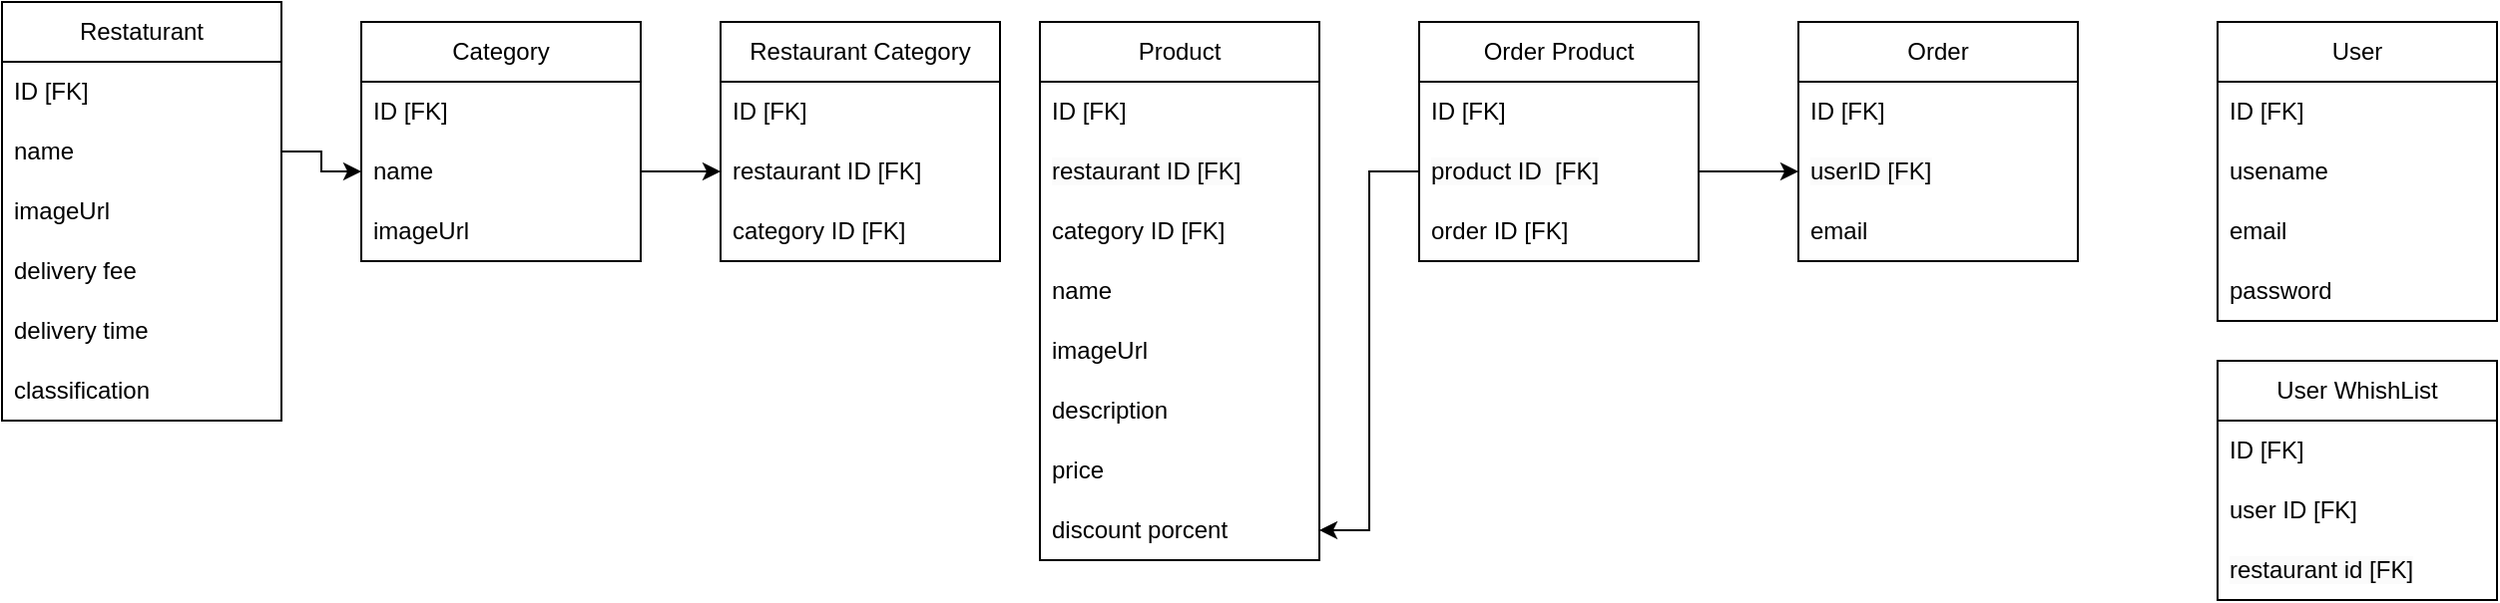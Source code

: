 <mxfile version="24.2.7" type="github">
  <diagram name="Página-1" id="bBKMPanE5yrn5UXqaWvf">
    <mxGraphModel dx="1434" dy="792" grid="1" gridSize="10" guides="1" tooltips="1" connect="1" arrows="1" fold="1" page="1" pageScale="1" pageWidth="827" pageHeight="1169" math="0" shadow="0">
      <root>
        <mxCell id="0" />
        <mxCell id="1" parent="0" />
        <mxCell id="7xgAD6pScTfI857gtbQN-7" value="Restaturant" style="swimlane;fontStyle=0;childLayout=stackLayout;horizontal=1;startSize=30;horizontalStack=0;resizeParent=1;resizeParentMax=0;resizeLast=0;collapsible=1;marginBottom=0;whiteSpace=wrap;html=1;" vertex="1" parent="1">
          <mxGeometry x="20" y="220" width="140" height="210" as="geometry" />
        </mxCell>
        <mxCell id="7xgAD6pScTfI857gtbQN-8" value="ID [FK]" style="text;strokeColor=none;fillColor=none;align=left;verticalAlign=middle;spacingLeft=4;spacingRight=4;overflow=hidden;points=[[0,0.5],[1,0.5]];portConstraint=eastwest;rotatable=0;whiteSpace=wrap;html=1;" vertex="1" parent="7xgAD6pScTfI857gtbQN-7">
          <mxGeometry y="30" width="140" height="30" as="geometry" />
        </mxCell>
        <mxCell id="7xgAD6pScTfI857gtbQN-9" value="name" style="text;strokeColor=none;fillColor=none;align=left;verticalAlign=middle;spacingLeft=4;spacingRight=4;overflow=hidden;points=[[0,0.5],[1,0.5]];portConstraint=eastwest;rotatable=0;whiteSpace=wrap;html=1;" vertex="1" parent="7xgAD6pScTfI857gtbQN-7">
          <mxGeometry y="60" width="140" height="30" as="geometry" />
        </mxCell>
        <mxCell id="7xgAD6pScTfI857gtbQN-10" value="imageUrl" style="text;strokeColor=none;fillColor=none;align=left;verticalAlign=middle;spacingLeft=4;spacingRight=4;overflow=hidden;points=[[0,0.5],[1,0.5]];portConstraint=eastwest;rotatable=0;whiteSpace=wrap;html=1;" vertex="1" parent="7xgAD6pScTfI857gtbQN-7">
          <mxGeometry y="90" width="140" height="30" as="geometry" />
        </mxCell>
        <mxCell id="7xgAD6pScTfI857gtbQN-11" value="delivery fee" style="text;strokeColor=none;fillColor=none;align=left;verticalAlign=middle;spacingLeft=4;spacingRight=4;overflow=hidden;points=[[0,0.5],[1,0.5]];portConstraint=eastwest;rotatable=0;whiteSpace=wrap;html=1;" vertex="1" parent="7xgAD6pScTfI857gtbQN-7">
          <mxGeometry y="120" width="140" height="30" as="geometry" />
        </mxCell>
        <mxCell id="7xgAD6pScTfI857gtbQN-12" value="delivery time" style="text;strokeColor=none;fillColor=none;align=left;verticalAlign=middle;spacingLeft=4;spacingRight=4;overflow=hidden;points=[[0,0.5],[1,0.5]];portConstraint=eastwest;rotatable=0;whiteSpace=wrap;html=1;" vertex="1" parent="7xgAD6pScTfI857gtbQN-7">
          <mxGeometry y="150" width="140" height="30" as="geometry" />
        </mxCell>
        <mxCell id="7xgAD6pScTfI857gtbQN-77" value="classification&amp;nbsp;" style="text;strokeColor=none;fillColor=none;align=left;verticalAlign=middle;spacingLeft=4;spacingRight=4;overflow=hidden;points=[[0,0.5],[1,0.5]];portConstraint=eastwest;rotatable=0;whiteSpace=wrap;html=1;" vertex="1" parent="7xgAD6pScTfI857gtbQN-7">
          <mxGeometry y="180" width="140" height="30" as="geometry" />
        </mxCell>
        <mxCell id="7xgAD6pScTfI857gtbQN-13" value="Category" style="swimlane;fontStyle=0;childLayout=stackLayout;horizontal=1;startSize=30;horizontalStack=0;resizeParent=1;resizeParentMax=0;resizeLast=0;collapsible=1;marginBottom=0;whiteSpace=wrap;html=1;" vertex="1" parent="1">
          <mxGeometry x="200" y="230" width="140" height="120" as="geometry" />
        </mxCell>
        <mxCell id="7xgAD6pScTfI857gtbQN-14" value="ID [FK]" style="text;strokeColor=none;fillColor=none;align=left;verticalAlign=middle;spacingLeft=4;spacingRight=4;overflow=hidden;points=[[0,0.5],[1,0.5]];portConstraint=eastwest;rotatable=0;whiteSpace=wrap;html=1;" vertex="1" parent="7xgAD6pScTfI857gtbQN-13">
          <mxGeometry y="30" width="140" height="30" as="geometry" />
        </mxCell>
        <mxCell id="7xgAD6pScTfI857gtbQN-15" value="name" style="text;strokeColor=none;fillColor=none;align=left;verticalAlign=middle;spacingLeft=4;spacingRight=4;overflow=hidden;points=[[0,0.5],[1,0.5]];portConstraint=eastwest;rotatable=0;whiteSpace=wrap;html=1;" vertex="1" parent="7xgAD6pScTfI857gtbQN-13">
          <mxGeometry y="60" width="140" height="30" as="geometry" />
        </mxCell>
        <mxCell id="7xgAD6pScTfI857gtbQN-16" value="imageUrl" style="text;strokeColor=none;fillColor=none;align=left;verticalAlign=middle;spacingLeft=4;spacingRight=4;overflow=hidden;points=[[0,0.5],[1,0.5]];portConstraint=eastwest;rotatable=0;whiteSpace=wrap;html=1;" vertex="1" parent="7xgAD6pScTfI857gtbQN-13">
          <mxGeometry y="90" width="140" height="30" as="geometry" />
        </mxCell>
        <mxCell id="7xgAD6pScTfI857gtbQN-19" value="Restaurant Category" style="swimlane;fontStyle=0;childLayout=stackLayout;horizontal=1;startSize=30;horizontalStack=0;resizeParent=1;resizeParentMax=0;resizeLast=0;collapsible=1;marginBottom=0;whiteSpace=wrap;html=1;" vertex="1" parent="1">
          <mxGeometry x="380" y="230" width="140" height="120" as="geometry" />
        </mxCell>
        <mxCell id="7xgAD6pScTfI857gtbQN-20" value="ID [FK]" style="text;strokeColor=none;fillColor=none;align=left;verticalAlign=middle;spacingLeft=4;spacingRight=4;overflow=hidden;points=[[0,0.5],[1,0.5]];portConstraint=eastwest;rotatable=0;whiteSpace=wrap;html=1;" vertex="1" parent="7xgAD6pScTfI857gtbQN-19">
          <mxGeometry y="30" width="140" height="30" as="geometry" />
        </mxCell>
        <mxCell id="7xgAD6pScTfI857gtbQN-21" value="restaurant ID [FK]" style="text;strokeColor=none;fillColor=none;align=left;verticalAlign=middle;spacingLeft=4;spacingRight=4;overflow=hidden;points=[[0,0.5],[1,0.5]];portConstraint=eastwest;rotatable=0;whiteSpace=wrap;html=1;" vertex="1" parent="7xgAD6pScTfI857gtbQN-19">
          <mxGeometry y="60" width="140" height="30" as="geometry" />
        </mxCell>
        <mxCell id="7xgAD6pScTfI857gtbQN-22" value="category ID [FK]" style="text;strokeColor=none;fillColor=none;align=left;verticalAlign=middle;spacingLeft=4;spacingRight=4;overflow=hidden;points=[[0,0.5],[1,0.5]];portConstraint=eastwest;rotatable=0;whiteSpace=wrap;html=1;" vertex="1" parent="7xgAD6pScTfI857gtbQN-19">
          <mxGeometry y="90" width="140" height="30" as="geometry" />
        </mxCell>
        <mxCell id="7xgAD6pScTfI857gtbQN-24" value="Product" style="swimlane;fontStyle=0;childLayout=stackLayout;horizontal=1;startSize=30;horizontalStack=0;resizeParent=1;resizeParentMax=0;resizeLast=0;collapsible=1;marginBottom=0;whiteSpace=wrap;html=1;" vertex="1" parent="1">
          <mxGeometry x="540" y="230" width="140" height="270" as="geometry" />
        </mxCell>
        <mxCell id="7xgAD6pScTfI857gtbQN-25" value="ID [FK]" style="text;strokeColor=none;fillColor=none;align=left;verticalAlign=middle;spacingLeft=4;spacingRight=4;overflow=hidden;points=[[0,0.5],[1,0.5]];portConstraint=eastwest;rotatable=0;whiteSpace=wrap;html=1;" vertex="1" parent="7xgAD6pScTfI857gtbQN-24">
          <mxGeometry y="30" width="140" height="30" as="geometry" />
        </mxCell>
        <mxCell id="7xgAD6pScTfI857gtbQN-34" value="&lt;span style=&quot;color: rgb(0, 0, 0); font-family: Helvetica; font-size: 12px; font-style: normal; font-variant-ligatures: normal; font-variant-caps: normal; font-weight: 400; letter-spacing: normal; orphans: 2; text-align: left; text-indent: 0px; text-transform: none; widows: 2; word-spacing: 0px; -webkit-text-stroke-width: 0px; white-space: normal; background-color: rgb(251, 251, 251); text-decoration-thickness: initial; text-decoration-style: initial; text-decoration-color: initial; display: inline !important; float: none;&quot;&gt;restaurant ID [FK]&lt;/span&gt;" style="text;strokeColor=none;fillColor=none;align=left;verticalAlign=middle;spacingLeft=4;spacingRight=4;overflow=hidden;points=[[0,0.5],[1,0.5]];portConstraint=eastwest;rotatable=0;whiteSpace=wrap;html=1;" vertex="1" parent="7xgAD6pScTfI857gtbQN-24">
          <mxGeometry y="60" width="140" height="30" as="geometry" />
        </mxCell>
        <mxCell id="7xgAD6pScTfI857gtbQN-35" value="category ID [FK]" style="text;strokeColor=none;fillColor=none;align=left;verticalAlign=middle;spacingLeft=4;spacingRight=4;overflow=hidden;points=[[0,0.5],[1,0.5]];portConstraint=eastwest;rotatable=0;whiteSpace=wrap;html=1;" vertex="1" parent="7xgAD6pScTfI857gtbQN-24">
          <mxGeometry y="90" width="140" height="30" as="geometry" />
        </mxCell>
        <mxCell id="7xgAD6pScTfI857gtbQN-26" value="name" style="text;strokeColor=none;fillColor=none;align=left;verticalAlign=middle;spacingLeft=4;spacingRight=4;overflow=hidden;points=[[0,0.5],[1,0.5]];portConstraint=eastwest;rotatable=0;whiteSpace=wrap;html=1;" vertex="1" parent="7xgAD6pScTfI857gtbQN-24">
          <mxGeometry y="120" width="140" height="30" as="geometry" />
        </mxCell>
        <mxCell id="7xgAD6pScTfI857gtbQN-27" value="imageUrl" style="text;strokeColor=none;fillColor=none;align=left;verticalAlign=middle;spacingLeft=4;spacingRight=4;overflow=hidden;points=[[0,0.5],[1,0.5]];portConstraint=eastwest;rotatable=0;whiteSpace=wrap;html=1;" vertex="1" parent="7xgAD6pScTfI857gtbQN-24">
          <mxGeometry y="150" width="140" height="30" as="geometry" />
        </mxCell>
        <mxCell id="7xgAD6pScTfI857gtbQN-36" value="description" style="text;strokeColor=none;fillColor=none;align=left;verticalAlign=middle;spacingLeft=4;spacingRight=4;overflow=hidden;points=[[0,0.5],[1,0.5]];portConstraint=eastwest;rotatable=0;whiteSpace=wrap;html=1;" vertex="1" parent="7xgAD6pScTfI857gtbQN-24">
          <mxGeometry y="180" width="140" height="30" as="geometry" />
        </mxCell>
        <mxCell id="7xgAD6pScTfI857gtbQN-37" value="price" style="text;strokeColor=none;fillColor=none;align=left;verticalAlign=middle;spacingLeft=4;spacingRight=4;overflow=hidden;points=[[0,0.5],[1,0.5]];portConstraint=eastwest;rotatable=0;whiteSpace=wrap;html=1;" vertex="1" parent="7xgAD6pScTfI857gtbQN-24">
          <mxGeometry y="210" width="140" height="30" as="geometry" />
        </mxCell>
        <mxCell id="7xgAD6pScTfI857gtbQN-46" value="discount porcent" style="text;strokeColor=none;fillColor=none;align=left;verticalAlign=middle;spacingLeft=4;spacingRight=4;overflow=hidden;points=[[0,0.5],[1,0.5]];portConstraint=eastwest;rotatable=0;whiteSpace=wrap;html=1;" vertex="1" parent="7xgAD6pScTfI857gtbQN-24">
          <mxGeometry y="240" width="140" height="30" as="geometry" />
        </mxCell>
        <mxCell id="7xgAD6pScTfI857gtbQN-31" style="edgeStyle=orthogonalEdgeStyle;rounded=0;orthogonalLoop=1;jettySize=auto;html=1;exitX=1;exitY=0.5;exitDx=0;exitDy=0;" edge="1" parent="1" source="7xgAD6pScTfI857gtbQN-9" target="7xgAD6pScTfI857gtbQN-15">
          <mxGeometry relative="1" as="geometry" />
        </mxCell>
        <mxCell id="7xgAD6pScTfI857gtbQN-33" style="edgeStyle=orthogonalEdgeStyle;rounded=0;orthogonalLoop=1;jettySize=auto;html=1;entryX=0;entryY=0.5;entryDx=0;entryDy=0;" edge="1" parent="1" source="7xgAD6pScTfI857gtbQN-15" target="7xgAD6pScTfI857gtbQN-21">
          <mxGeometry relative="1" as="geometry" />
        </mxCell>
        <mxCell id="7xgAD6pScTfI857gtbQN-47" value="Order" style="swimlane;fontStyle=0;childLayout=stackLayout;horizontal=1;startSize=30;horizontalStack=0;resizeParent=1;resizeParentMax=0;resizeLast=0;collapsible=1;marginBottom=0;whiteSpace=wrap;html=1;" vertex="1" parent="1">
          <mxGeometry x="920" y="230" width="140" height="120" as="geometry" />
        </mxCell>
        <mxCell id="7xgAD6pScTfI857gtbQN-48" value="ID [FK]" style="text;strokeColor=none;fillColor=none;align=left;verticalAlign=middle;spacingLeft=4;spacingRight=4;overflow=hidden;points=[[0,0.5],[1,0.5]];portConstraint=eastwest;rotatable=0;whiteSpace=wrap;html=1;" vertex="1" parent="7xgAD6pScTfI857gtbQN-47">
          <mxGeometry y="30" width="140" height="30" as="geometry" />
        </mxCell>
        <mxCell id="7xgAD6pScTfI857gtbQN-49" value="&lt;span style=&quot;color: rgb(0, 0, 0); font-family: Helvetica; font-size: 12px; font-style: normal; font-variant-ligatures: normal; font-variant-caps: normal; font-weight: 400; letter-spacing: normal; orphans: 2; text-align: left; text-indent: 0px; text-transform: none; widows: 2; word-spacing: 0px; -webkit-text-stroke-width: 0px; white-space: normal; background-color: rgb(251, 251, 251); text-decoration-thickness: initial; text-decoration-style: initial; text-decoration-color: initial; display: inline !important; float: none;&quot;&gt;userID [FK]&lt;/span&gt;" style="text;strokeColor=none;fillColor=none;align=left;verticalAlign=middle;spacingLeft=4;spacingRight=4;overflow=hidden;points=[[0,0.5],[1,0.5]];portConstraint=eastwest;rotatable=0;whiteSpace=wrap;html=1;" vertex="1" parent="7xgAD6pScTfI857gtbQN-47">
          <mxGeometry y="60" width="140" height="30" as="geometry" />
        </mxCell>
        <mxCell id="7xgAD6pScTfI857gtbQN-51" value="email" style="text;strokeColor=none;fillColor=none;align=left;verticalAlign=middle;spacingLeft=4;spacingRight=4;overflow=hidden;points=[[0,0.5],[1,0.5]];portConstraint=eastwest;rotatable=0;whiteSpace=wrap;html=1;" vertex="1" parent="7xgAD6pScTfI857gtbQN-47">
          <mxGeometry y="90" width="140" height="30" as="geometry" />
        </mxCell>
        <mxCell id="7xgAD6pScTfI857gtbQN-56" value="User" style="swimlane;fontStyle=0;childLayout=stackLayout;horizontal=1;startSize=30;horizontalStack=0;resizeParent=1;resizeParentMax=0;resizeLast=0;collapsible=1;marginBottom=0;whiteSpace=wrap;html=1;" vertex="1" parent="1">
          <mxGeometry x="1130" y="230" width="140" height="150" as="geometry" />
        </mxCell>
        <mxCell id="7xgAD6pScTfI857gtbQN-57" value="ID [FK]" style="text;strokeColor=none;fillColor=none;align=left;verticalAlign=middle;spacingLeft=4;spacingRight=4;overflow=hidden;points=[[0,0.5],[1,0.5]];portConstraint=eastwest;rotatable=0;whiteSpace=wrap;html=1;" vertex="1" parent="7xgAD6pScTfI857gtbQN-56">
          <mxGeometry y="30" width="140" height="30" as="geometry" />
        </mxCell>
        <mxCell id="7xgAD6pScTfI857gtbQN-60" value="usename" style="text;strokeColor=none;fillColor=none;align=left;verticalAlign=middle;spacingLeft=4;spacingRight=4;overflow=hidden;points=[[0,0.5],[1,0.5]];portConstraint=eastwest;rotatable=0;whiteSpace=wrap;html=1;" vertex="1" parent="7xgAD6pScTfI857gtbQN-56">
          <mxGeometry y="60" width="140" height="30" as="geometry" />
        </mxCell>
        <mxCell id="7xgAD6pScTfI857gtbQN-61" value="email" style="text;strokeColor=none;fillColor=none;align=left;verticalAlign=middle;spacingLeft=4;spacingRight=4;overflow=hidden;points=[[0,0.5],[1,0.5]];portConstraint=eastwest;rotatable=0;whiteSpace=wrap;html=1;" vertex="1" parent="7xgAD6pScTfI857gtbQN-56">
          <mxGeometry y="90" width="140" height="30" as="geometry" />
        </mxCell>
        <mxCell id="7xgAD6pScTfI857gtbQN-62" value="password" style="text;strokeColor=none;fillColor=none;align=left;verticalAlign=middle;spacingLeft=4;spacingRight=4;overflow=hidden;points=[[0,0.5],[1,0.5]];portConstraint=eastwest;rotatable=0;whiteSpace=wrap;html=1;" vertex="1" parent="7xgAD6pScTfI857gtbQN-56">
          <mxGeometry y="120" width="140" height="30" as="geometry" />
        </mxCell>
        <mxCell id="7xgAD6pScTfI857gtbQN-65" value="Order Product" style="swimlane;fontStyle=0;childLayout=stackLayout;horizontal=1;startSize=30;horizontalStack=0;resizeParent=1;resizeParentMax=0;resizeLast=0;collapsible=1;marginBottom=0;whiteSpace=wrap;html=1;" vertex="1" parent="1">
          <mxGeometry x="730" y="230" width="140" height="120" as="geometry" />
        </mxCell>
        <mxCell id="7xgAD6pScTfI857gtbQN-66" value="ID [FK]" style="text;strokeColor=none;fillColor=none;align=left;verticalAlign=middle;spacingLeft=4;spacingRight=4;overflow=hidden;points=[[0,0.5],[1,0.5]];portConstraint=eastwest;rotatable=0;whiteSpace=wrap;html=1;" vertex="1" parent="7xgAD6pScTfI857gtbQN-65">
          <mxGeometry y="30" width="140" height="30" as="geometry" />
        </mxCell>
        <mxCell id="7xgAD6pScTfI857gtbQN-67" value="&lt;span style=&quot;color: rgb(0, 0, 0); font-family: Helvetica; font-size: 12px; font-style: normal; font-variant-ligatures: normal; font-variant-caps: normal; font-weight: 400; letter-spacing: normal; orphans: 2; text-align: left; text-indent: 0px; text-transform: none; widows: 2; word-spacing: 0px; -webkit-text-stroke-width: 0px; white-space: normal; background-color: rgb(251, 251, 251); text-decoration-thickness: initial; text-decoration-style: initial; text-decoration-color: initial; display: inline !important; float: none;&quot;&gt;product ID&amp;nbsp; [FK]&lt;/span&gt;" style="text;strokeColor=none;fillColor=none;align=left;verticalAlign=middle;spacingLeft=4;spacingRight=4;overflow=hidden;points=[[0,0.5],[1,0.5]];portConstraint=eastwest;rotatable=0;whiteSpace=wrap;html=1;" vertex="1" parent="7xgAD6pScTfI857gtbQN-65">
          <mxGeometry y="60" width="140" height="30" as="geometry" />
        </mxCell>
        <mxCell id="7xgAD6pScTfI857gtbQN-68" value="order ID [FK]" style="text;strokeColor=none;fillColor=none;align=left;verticalAlign=middle;spacingLeft=4;spacingRight=4;overflow=hidden;points=[[0,0.5],[1,0.5]];portConstraint=eastwest;rotatable=0;whiteSpace=wrap;html=1;" vertex="1" parent="7xgAD6pScTfI857gtbQN-65">
          <mxGeometry y="90" width="140" height="30" as="geometry" />
        </mxCell>
        <mxCell id="7xgAD6pScTfI857gtbQN-69" style="edgeStyle=orthogonalEdgeStyle;rounded=0;orthogonalLoop=1;jettySize=auto;html=1;" edge="1" parent="1" source="7xgAD6pScTfI857gtbQN-67" target="7xgAD6pScTfI857gtbQN-46">
          <mxGeometry relative="1" as="geometry" />
        </mxCell>
        <mxCell id="7xgAD6pScTfI857gtbQN-70" style="edgeStyle=orthogonalEdgeStyle;rounded=0;orthogonalLoop=1;jettySize=auto;html=1;entryX=0;entryY=0.5;entryDx=0;entryDy=0;" edge="1" parent="1" source="7xgAD6pScTfI857gtbQN-67" target="7xgAD6pScTfI857gtbQN-49">
          <mxGeometry relative="1" as="geometry">
            <mxPoint x="910" y="310" as="targetPoint" />
          </mxGeometry>
        </mxCell>
        <mxCell id="7xgAD6pScTfI857gtbQN-72" value="User WhishList" style="swimlane;fontStyle=0;childLayout=stackLayout;horizontal=1;startSize=30;horizontalStack=0;resizeParent=1;resizeParentMax=0;resizeLast=0;collapsible=1;marginBottom=0;whiteSpace=wrap;html=1;" vertex="1" parent="1">
          <mxGeometry x="1130" y="400" width="140" height="120" as="geometry" />
        </mxCell>
        <mxCell id="7xgAD6pScTfI857gtbQN-73" value="ID [FK]" style="text;strokeColor=none;fillColor=none;align=left;verticalAlign=middle;spacingLeft=4;spacingRight=4;overflow=hidden;points=[[0,0.5],[1,0.5]];portConstraint=eastwest;rotatable=0;whiteSpace=wrap;html=1;" vertex="1" parent="7xgAD6pScTfI857gtbQN-72">
          <mxGeometry y="30" width="140" height="30" as="geometry" />
        </mxCell>
        <mxCell id="7xgAD6pScTfI857gtbQN-74" value="user ID [FK]" style="text;strokeColor=none;fillColor=none;align=left;verticalAlign=middle;spacingLeft=4;spacingRight=4;overflow=hidden;points=[[0,0.5],[1,0.5]];portConstraint=eastwest;rotatable=0;whiteSpace=wrap;html=1;" vertex="1" parent="7xgAD6pScTfI857gtbQN-72">
          <mxGeometry y="60" width="140" height="30" as="geometry" />
        </mxCell>
        <mxCell id="7xgAD6pScTfI857gtbQN-76" value="&lt;span style=&quot;color: rgb(0, 0, 0); font-family: Helvetica; font-size: 12px; font-style: normal; font-variant-ligatures: normal; font-variant-caps: normal; font-weight: 400; letter-spacing: normal; orphans: 2; text-align: left; text-indent: 0px; text-transform: none; widows: 2; word-spacing: 0px; -webkit-text-stroke-width: 0px; white-space: normal; background-color: rgb(251, 251, 251); text-decoration-thickness: initial; text-decoration-style: initial; text-decoration-color: initial; display: inline !important; float: none;&quot;&gt;restaurant id [FK]&lt;/span&gt;" style="text;strokeColor=none;fillColor=none;align=left;verticalAlign=middle;spacingLeft=4;spacingRight=4;overflow=hidden;points=[[0,0.5],[1,0.5]];portConstraint=eastwest;rotatable=0;whiteSpace=wrap;html=1;" vertex="1" parent="7xgAD6pScTfI857gtbQN-72">
          <mxGeometry y="90" width="140" height="30" as="geometry" />
        </mxCell>
      </root>
    </mxGraphModel>
  </diagram>
</mxfile>
